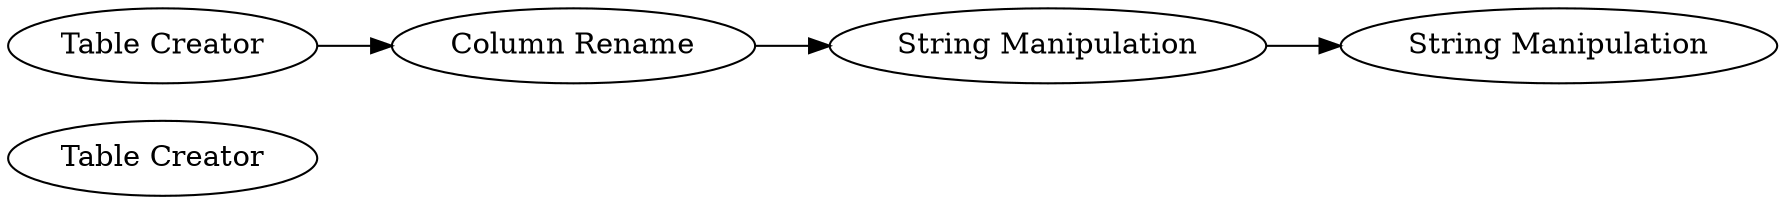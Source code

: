 digraph {
	1 [label="Table Creator"]
	2 [label="String Manipulation"]
	3 [label="String Manipulation"]
	4 [label="Table Creator"]
	5 [label="Column Rename"]
	2 -> 3
	4 -> 5
	5 -> 2
	rankdir=LR
}
